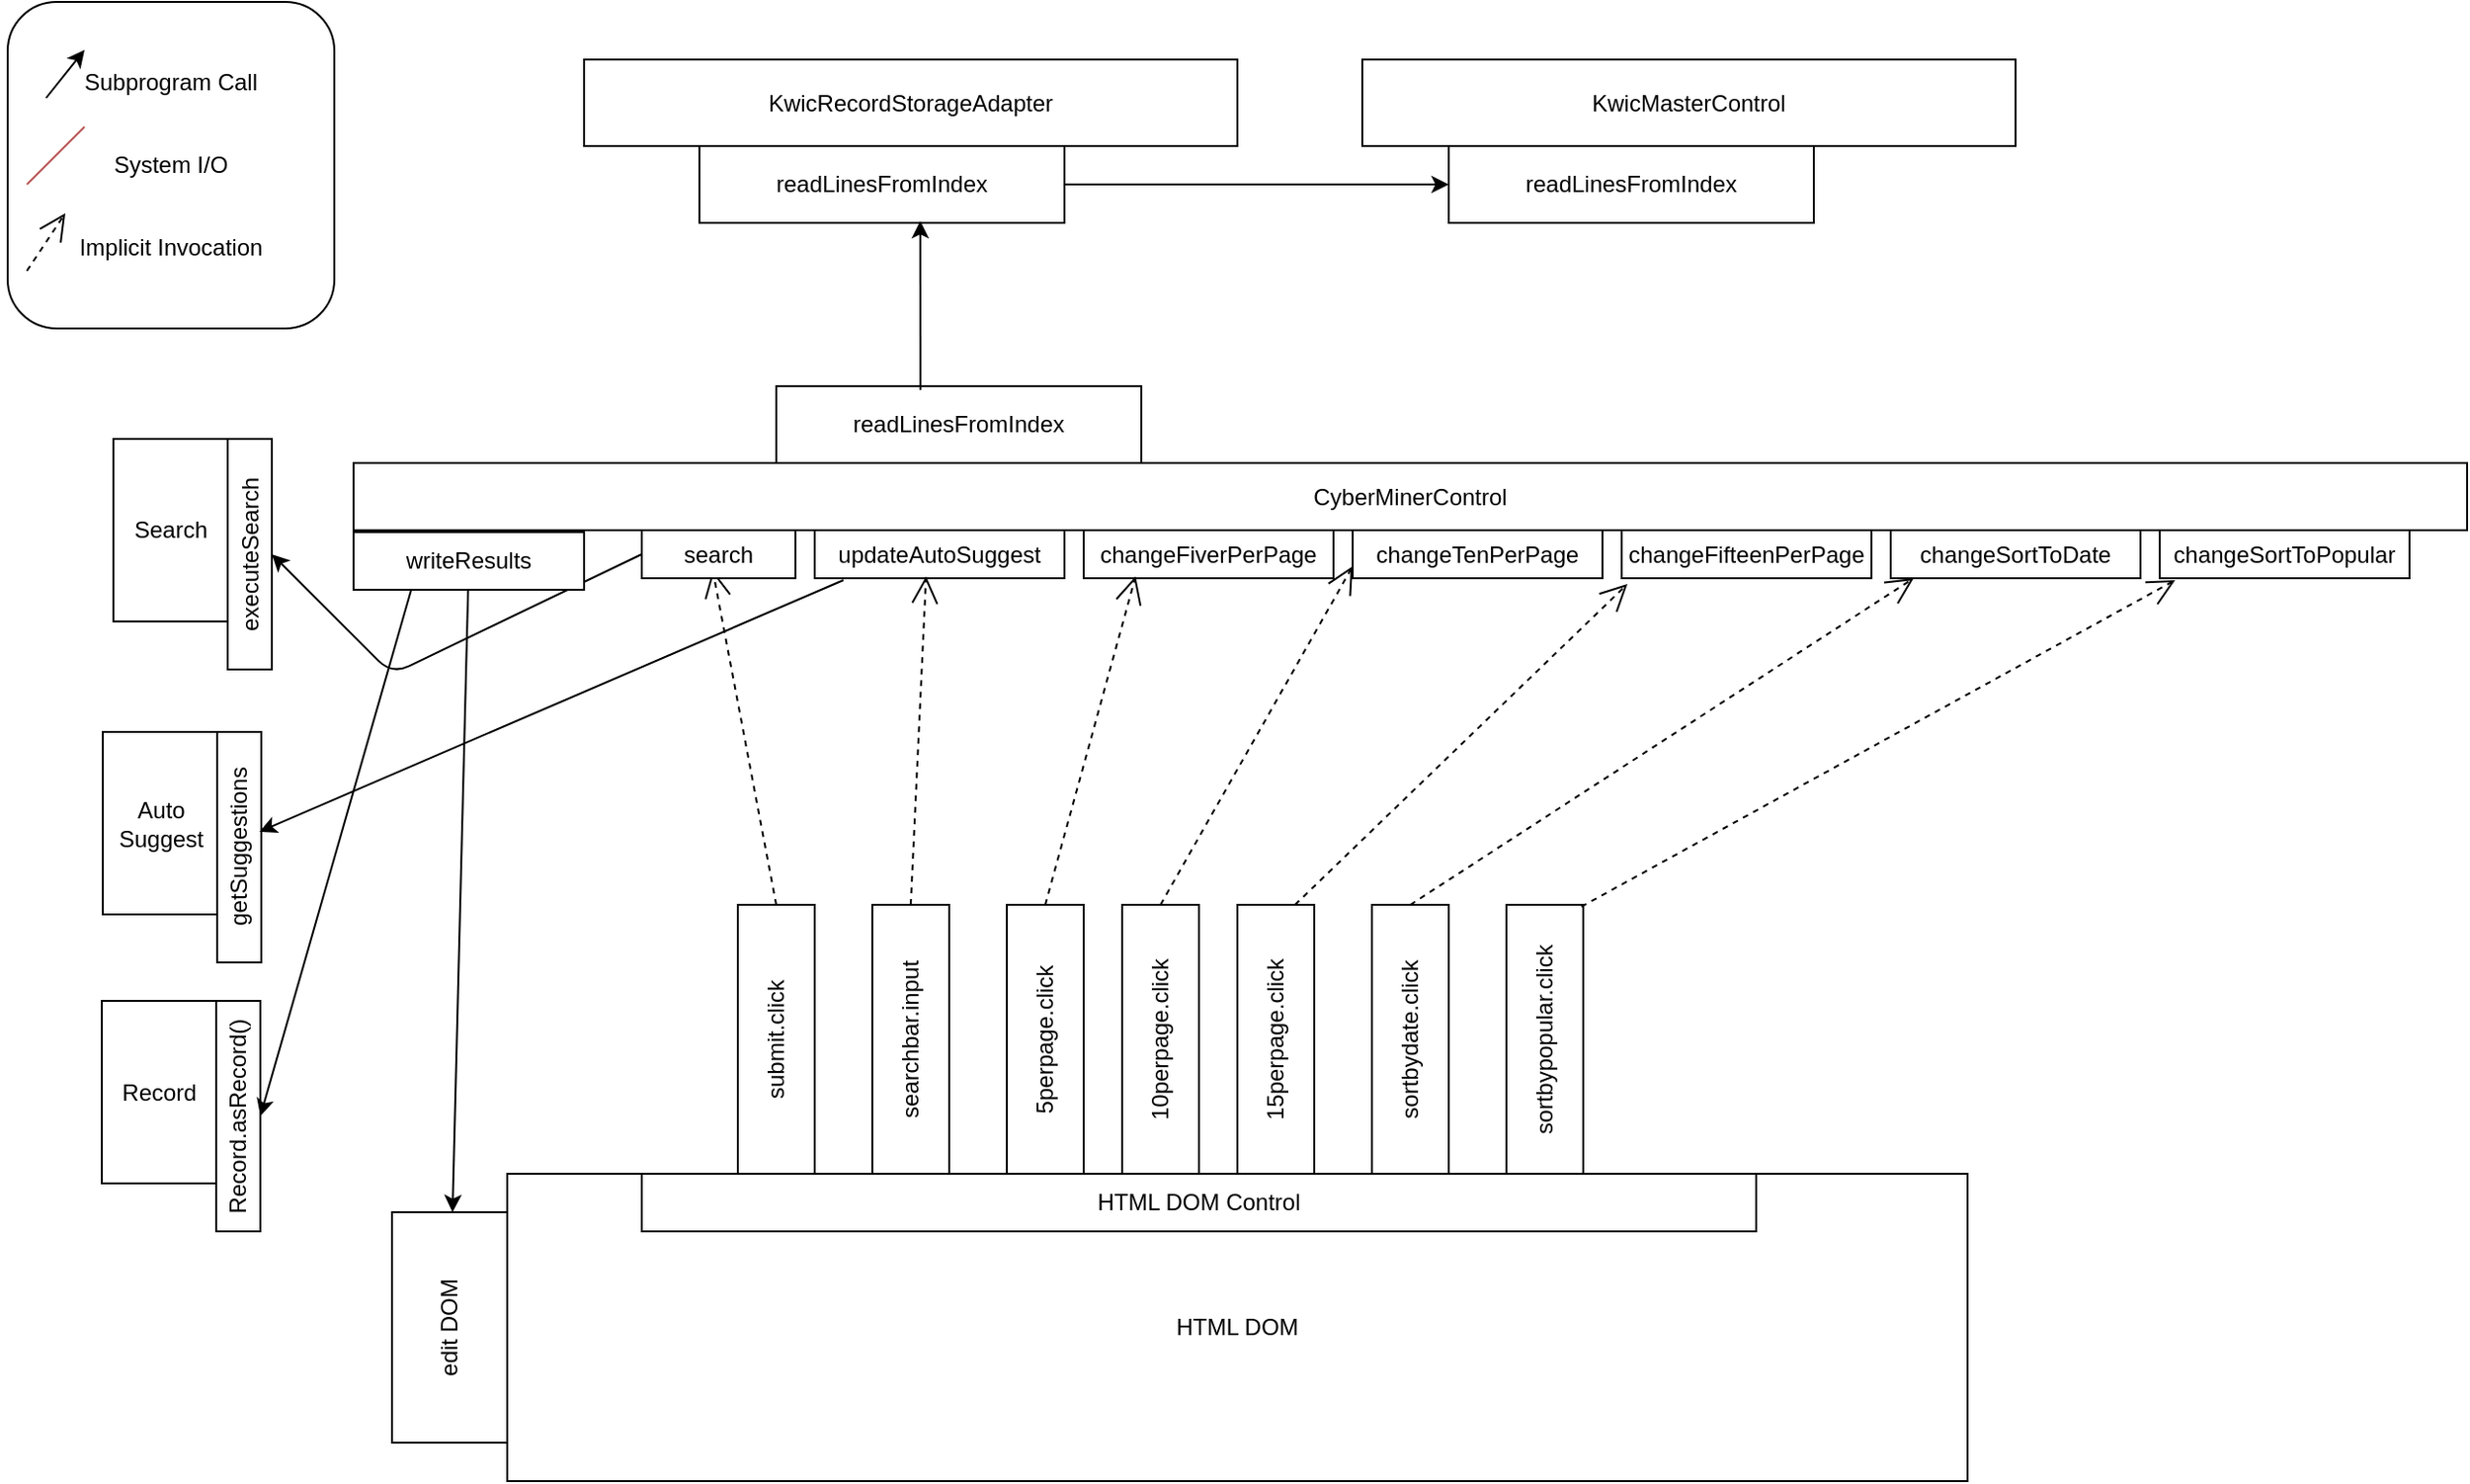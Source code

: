 <mxfile version="12.3.5" type="github" pages="1">
  <diagram id="KJq-rviZduDNF2qRuEym" name="Page-1">
    <mxGraphModel dx="1408" dy="748" grid="1" gridSize="10" guides="1" tooltips="1" connect="1" arrows="1" fold="1" page="1" pageScale="1" pageWidth="1600" pageHeight="1200" math="0" shadow="0">
      <root>
        <mxCell id="0"/>
        <mxCell id="1" parent="0"/>
        <mxCell id="HSlESZ4G94i-QzGAAVmZ-42" value="HTML DOM" style="rounded=0;whiteSpace=wrap;html=1;" vertex="1" parent="1">
          <mxGeometry x="320" y="630" width="760" height="160" as="geometry"/>
        </mxCell>
        <mxCell id="HSlESZ4G94i-QzGAAVmZ-2" value="Subprogram Call&lt;br&gt;&lt;br&gt;&lt;br&gt;System I/O&lt;br&gt;&lt;br&gt;&lt;br&gt;Implicit Invocation" style="rounded=1;whiteSpace=wrap;html=1;" vertex="1" parent="1">
          <mxGeometry x="60" y="20" width="170" height="170" as="geometry"/>
        </mxCell>
        <mxCell id="HSlESZ4G94i-QzGAAVmZ-3" value="" style="endArrow=classic;html=1;" edge="1" parent="1">
          <mxGeometry width="50" height="50" relative="1" as="geometry">
            <mxPoint x="80" y="70" as="sourcePoint"/>
            <mxPoint x="100" y="45" as="targetPoint"/>
          </mxGeometry>
        </mxCell>
        <mxCell id="HSlESZ4G94i-QzGAAVmZ-4" value="" style="endArrow=none;html=1;fillColor=#f8cecc;strokeColor=#b85450;endSize=9;startSize=9;" edge="1" parent="1">
          <mxGeometry width="50" height="50" relative="1" as="geometry">
            <mxPoint x="70" y="115" as="sourcePoint"/>
            <mxPoint x="100" y="85" as="targetPoint"/>
          </mxGeometry>
        </mxCell>
        <mxCell id="HSlESZ4G94i-QzGAAVmZ-7" value="" style="endArrow=open;endSize=12;dashed=1;html=1;" edge="1" parent="1">
          <mxGeometry width="160" relative="1" as="geometry">
            <mxPoint x="70" y="160" as="sourcePoint"/>
            <mxPoint x="90" y="130" as="targetPoint"/>
          </mxGeometry>
        </mxCell>
        <mxCell id="HSlESZ4G94i-QzGAAVmZ-8" value="CyberMinerControl" style="rounded=0;whiteSpace=wrap;html=1;" vertex="1" parent="1">
          <mxGeometry x="240" y="260" width="1100" height="35" as="geometry"/>
        </mxCell>
        <mxCell id="HSlESZ4G94i-QzGAAVmZ-9" value="HTML DOM Control" style="rounded=0;whiteSpace=wrap;html=1;" vertex="1" parent="1">
          <mxGeometry x="390" y="630" width="580" height="30" as="geometry"/>
        </mxCell>
        <mxCell id="HSlESZ4G94i-QzGAAVmZ-10" value="submit.click" style="rounded=0;whiteSpace=wrap;html=1;rotation=-90;" vertex="1" parent="1">
          <mxGeometry x="390" y="540" width="140" height="40" as="geometry"/>
        </mxCell>
        <mxCell id="HSlESZ4G94i-QzGAAVmZ-11" value="searchbar.input" style="rounded=0;whiteSpace=wrap;html=1;rotation=-90;" vertex="1" parent="1">
          <mxGeometry x="460" y="540" width="140" height="40" as="geometry"/>
        </mxCell>
        <mxCell id="HSlESZ4G94i-QzGAAVmZ-12" value="5perpage.click" style="rounded=0;whiteSpace=wrap;html=1;rotation=-90;" vertex="1" parent="1">
          <mxGeometry x="530" y="540" width="140" height="40" as="geometry"/>
        </mxCell>
        <mxCell id="HSlESZ4G94i-QzGAAVmZ-13" value="10perpage.click" style="rounded=0;whiteSpace=wrap;html=1;rotation=-90;" vertex="1" parent="1">
          <mxGeometry x="590" y="540" width="140" height="40" as="geometry"/>
        </mxCell>
        <mxCell id="HSlESZ4G94i-QzGAAVmZ-14" value="15perpage.click" style="rounded=0;whiteSpace=wrap;html=1;rotation=-90;" vertex="1" parent="1">
          <mxGeometry x="650" y="540" width="140" height="40" as="geometry"/>
        </mxCell>
        <mxCell id="HSlESZ4G94i-QzGAAVmZ-15" value="sortbydate.click" style="rounded=0;whiteSpace=wrap;html=1;rotation=-90;" vertex="1" parent="1">
          <mxGeometry x="720" y="540" width="140" height="40" as="geometry"/>
        </mxCell>
        <mxCell id="HSlESZ4G94i-QzGAAVmZ-16" value="sortbypopular.click" style="rounded=0;whiteSpace=wrap;html=1;rotation=-90;" vertex="1" parent="1">
          <mxGeometry x="790" y="540" width="140" height="40" as="geometry"/>
        </mxCell>
        <mxCell id="HSlESZ4G94i-QzGAAVmZ-17" value="" style="endArrow=open;endSize=12;dashed=1;html=1;entryX=0.462;entryY=0.833;entryDx=0;entryDy=0;entryPerimeter=0;" edge="1" parent="1" target="HSlESZ4G94i-QzGAAVmZ-18">
          <mxGeometry width="160" relative="1" as="geometry">
            <mxPoint x="460" y="490" as="sourcePoint"/>
            <mxPoint x="470" y="290" as="targetPoint"/>
          </mxGeometry>
        </mxCell>
        <mxCell id="HSlESZ4G94i-QzGAAVmZ-18" value="search" style="rounded=0;whiteSpace=wrap;html=1;rotation=0;" vertex="1" parent="1">
          <mxGeometry x="390" y="295" width="80" height="25" as="geometry"/>
        </mxCell>
        <mxCell id="HSlESZ4G94i-QzGAAVmZ-21" value="KwicRecordStorageAdapter" style="rounded=0;whiteSpace=wrap;html=1;" vertex="1" parent="1">
          <mxGeometry x="360" y="50" width="340" height="45" as="geometry"/>
        </mxCell>
        <mxCell id="HSlESZ4G94i-QzGAAVmZ-22" value="updateAutoSuggest" style="rounded=0;whiteSpace=wrap;html=1;rotation=0;" vertex="1" parent="1">
          <mxGeometry x="480" y="295" width="130" height="25" as="geometry"/>
        </mxCell>
        <mxCell id="HSlESZ4G94i-QzGAAVmZ-23" value="changeFiverPerPage" style="rounded=0;whiteSpace=wrap;html=1;rotation=0;" vertex="1" parent="1">
          <mxGeometry x="620" y="295" width="130" height="25" as="geometry"/>
        </mxCell>
        <mxCell id="HSlESZ4G94i-QzGAAVmZ-24" value="changeTenPerPage" style="rounded=0;whiteSpace=wrap;html=1;rotation=0;" vertex="1" parent="1">
          <mxGeometry x="760" y="295" width="130" height="25" as="geometry"/>
        </mxCell>
        <mxCell id="HSlESZ4G94i-QzGAAVmZ-25" value="changeFifteenPerPage" style="rounded=0;whiteSpace=wrap;html=1;rotation=0;" vertex="1" parent="1">
          <mxGeometry x="900" y="295" width="130" height="25" as="geometry"/>
        </mxCell>
        <mxCell id="HSlESZ4G94i-QzGAAVmZ-26" value="changeSortToDate" style="rounded=0;whiteSpace=wrap;html=1;rotation=0;" vertex="1" parent="1">
          <mxGeometry x="1040" y="295" width="130" height="25" as="geometry"/>
        </mxCell>
        <mxCell id="HSlESZ4G94i-QzGAAVmZ-27" value="changeSortToPopular" style="rounded=0;whiteSpace=wrap;html=1;rotation=0;" vertex="1" parent="1">
          <mxGeometry x="1180" y="295" width="130" height="25" as="geometry"/>
        </mxCell>
        <mxCell id="HSlESZ4G94i-QzGAAVmZ-28" value="" style="endArrow=open;endSize=12;dashed=1;html=1;entryX=0.446;entryY=0.96;entryDx=0;entryDy=0;entryPerimeter=0;exitX=1;exitY=0.5;exitDx=0;exitDy=0;" edge="1" parent="1" source="HSlESZ4G94i-QzGAAVmZ-11" target="HSlESZ4G94i-QzGAAVmZ-22">
          <mxGeometry width="160" relative="1" as="geometry">
            <mxPoint x="470" y="500" as="sourcePoint"/>
            <mxPoint x="436.96" y="325.825" as="targetPoint"/>
          </mxGeometry>
        </mxCell>
        <mxCell id="HSlESZ4G94i-QzGAAVmZ-29" value="" style="endArrow=open;endSize=12;dashed=1;html=1;entryX=0.208;entryY=0.96;entryDx=0;entryDy=0;entryPerimeter=0;exitX=1;exitY=0.5;exitDx=0;exitDy=0;" edge="1" parent="1" source="HSlESZ4G94i-QzGAAVmZ-12" target="HSlESZ4G94i-QzGAAVmZ-23">
          <mxGeometry width="160" relative="1" as="geometry">
            <mxPoint x="670" y="514" as="sourcePoint"/>
            <mxPoint x="636.96" y="339.825" as="targetPoint"/>
          </mxGeometry>
        </mxCell>
        <mxCell id="HSlESZ4G94i-QzGAAVmZ-30" value="" style="endArrow=open;endSize=12;dashed=1;html=1;entryX=0;entryY=0.75;entryDx=0;entryDy=0;exitX=1;exitY=0.5;exitDx=0;exitDy=0;" edge="1" parent="1" source="HSlESZ4G94i-QzGAAVmZ-13" target="HSlESZ4G94i-QzGAAVmZ-24">
          <mxGeometry width="160" relative="1" as="geometry">
            <mxPoint x="490" y="520" as="sourcePoint"/>
            <mxPoint x="456.96" y="345.825" as="targetPoint"/>
          </mxGeometry>
        </mxCell>
        <mxCell id="HSlESZ4G94i-QzGAAVmZ-31" value="" style="endArrow=open;endSize=12;dashed=1;html=1;entryX=0.023;entryY=1.12;entryDx=0;entryDy=0;entryPerimeter=0;exitX=1;exitY=0.75;exitDx=0;exitDy=0;" edge="1" parent="1" source="HSlESZ4G94i-QzGAAVmZ-14" target="HSlESZ4G94i-QzGAAVmZ-25">
          <mxGeometry width="160" relative="1" as="geometry">
            <mxPoint x="500" y="530" as="sourcePoint"/>
            <mxPoint x="466.96" y="355.825" as="targetPoint"/>
          </mxGeometry>
        </mxCell>
        <mxCell id="HSlESZ4G94i-QzGAAVmZ-32" value="" style="endArrow=open;endSize=12;dashed=1;html=1;entryX=0.092;entryY=1;entryDx=0;entryDy=0;entryPerimeter=0;exitX=1;exitY=0.5;exitDx=0;exitDy=0;" edge="1" parent="1" source="HSlESZ4G94i-QzGAAVmZ-15" target="HSlESZ4G94i-QzGAAVmZ-26">
          <mxGeometry width="160" relative="1" as="geometry">
            <mxPoint x="510" y="540" as="sourcePoint"/>
            <mxPoint x="476.96" y="365.825" as="targetPoint"/>
          </mxGeometry>
        </mxCell>
        <mxCell id="HSlESZ4G94i-QzGAAVmZ-33" value="" style="endArrow=open;endSize=12;dashed=1;html=1;entryX=0.062;entryY=1.04;entryDx=0;entryDy=0;entryPerimeter=0;exitX=0.993;exitY=0.975;exitDx=0;exitDy=0;exitPerimeter=0;" edge="1" parent="1" source="HSlESZ4G94i-QzGAAVmZ-16" target="HSlESZ4G94i-QzGAAVmZ-27">
          <mxGeometry width="160" relative="1" as="geometry">
            <mxPoint x="520" y="550" as="sourcePoint"/>
            <mxPoint x="486.96" y="375.825" as="targetPoint"/>
          </mxGeometry>
        </mxCell>
        <mxCell id="HSlESZ4G94i-QzGAAVmZ-34" value="readLinesFromIndex" style="rounded=0;whiteSpace=wrap;html=1;" vertex="1" parent="1">
          <mxGeometry x="460" y="220" width="190" height="40" as="geometry"/>
        </mxCell>
        <mxCell id="HSlESZ4G94i-QzGAAVmZ-36" value="readLinesFromIndex" style="rounded=0;whiteSpace=wrap;html=1;" vertex="1" parent="1">
          <mxGeometry x="420" y="95" width="190" height="40" as="geometry"/>
        </mxCell>
        <mxCell id="HSlESZ4G94i-QzGAAVmZ-37" value="Search" style="rounded=0;whiteSpace=wrap;html=1;rotation=0;" vertex="1" parent="1">
          <mxGeometry x="115" y="247.5" width="60" height="95" as="geometry"/>
        </mxCell>
        <mxCell id="HSlESZ4G94i-QzGAAVmZ-38" value="executeSearch" style="rounded=0;whiteSpace=wrap;html=1;rotation=-90;" vertex="1" parent="1">
          <mxGeometry x="126" y="296" width="120" height="23" as="geometry"/>
        </mxCell>
        <mxCell id="HSlESZ4G94i-QzGAAVmZ-40" value="" style="endArrow=classic;html=1;exitX=0;exitY=0.5;exitDx=0;exitDy=0;entryX=0.5;entryY=1;entryDx=0;entryDy=0;" edge="1" parent="1" source="HSlESZ4G94i-QzGAAVmZ-18" target="HSlESZ4G94i-QzGAAVmZ-38">
          <mxGeometry width="50" height="50" relative="1" as="geometry">
            <mxPoint x="60" y="730" as="sourcePoint"/>
            <mxPoint x="110" y="680" as="targetPoint"/>
            <Array as="points">
              <mxPoint x="260" y="370"/>
            </Array>
          </mxGeometry>
        </mxCell>
        <mxCell id="HSlESZ4G94i-QzGAAVmZ-43" value="writeResults" style="rounded=0;whiteSpace=wrap;html=1;" vertex="1" parent="1">
          <mxGeometry x="240" y="296" width="120" height="30" as="geometry"/>
        </mxCell>
        <mxCell id="HSlESZ4G94i-QzGAAVmZ-44" value="" style="endArrow=classic;html=1;" edge="1" parent="1" source="HSlESZ4G94i-QzGAAVmZ-43" target="HSlESZ4G94i-QzGAAVmZ-45">
          <mxGeometry width="50" height="50" relative="1" as="geometry">
            <mxPoint x="290" y="330" as="sourcePoint"/>
            <mxPoint x="280" y="680" as="targetPoint"/>
          </mxGeometry>
        </mxCell>
        <mxCell id="HSlESZ4G94i-QzGAAVmZ-45" value="edit DOM" style="rounded=0;whiteSpace=wrap;html=1;rotation=-90;" vertex="1" parent="1">
          <mxGeometry x="230" y="680" width="120" height="60" as="geometry"/>
        </mxCell>
        <mxCell id="HSlESZ4G94i-QzGAAVmZ-46" value="Auto&lt;br&gt;Suggest" style="rounded=0;whiteSpace=wrap;html=1;rotation=0;" vertex="1" parent="1">
          <mxGeometry x="109.5" y="400" width="60" height="95" as="geometry"/>
        </mxCell>
        <mxCell id="HSlESZ4G94i-QzGAAVmZ-47" value="getSuggestions" style="rounded=0;whiteSpace=wrap;html=1;rotation=-90;" vertex="1" parent="1">
          <mxGeometry x="120.5" y="448.5" width="120" height="23" as="geometry"/>
        </mxCell>
        <mxCell id="HSlESZ4G94i-QzGAAVmZ-48" value="" style="endArrow=classic;html=1;exitX=0.115;exitY=1.04;exitDx=0;exitDy=0;exitPerimeter=0;entryX=0.567;entryY=0.957;entryDx=0;entryDy=0;entryPerimeter=0;" edge="1" parent="1" source="HSlESZ4G94i-QzGAAVmZ-22" target="HSlESZ4G94i-QzGAAVmZ-47">
          <mxGeometry width="50" height="50" relative="1" as="geometry">
            <mxPoint x="60" y="860" as="sourcePoint"/>
            <mxPoint x="110" y="810" as="targetPoint"/>
          </mxGeometry>
        </mxCell>
        <mxCell id="HSlESZ4G94i-QzGAAVmZ-49" value="Record" style="rounded=0;whiteSpace=wrap;html=1;rotation=0;" vertex="1" parent="1">
          <mxGeometry x="109" y="540" width="60" height="95" as="geometry"/>
        </mxCell>
        <mxCell id="HSlESZ4G94i-QzGAAVmZ-50" value="Record.asRecord()" style="rounded=0;whiteSpace=wrap;html=1;rotation=-90;" vertex="1" parent="1">
          <mxGeometry x="120" y="588.5" width="120" height="23" as="geometry"/>
        </mxCell>
        <mxCell id="HSlESZ4G94i-QzGAAVmZ-51" value="" style="endArrow=classic;html=1;exitX=0.25;exitY=1;exitDx=0;exitDy=0;entryX=0.5;entryY=1;entryDx=0;entryDy=0;" edge="1" parent="1" source="HSlESZ4G94i-QzGAAVmZ-43" target="HSlESZ4G94i-QzGAAVmZ-50">
          <mxGeometry width="50" height="50" relative="1" as="geometry">
            <mxPoint x="309.624" y="336" as="sourcePoint"/>
            <mxPoint x="301.504" y="660" as="targetPoint"/>
          </mxGeometry>
        </mxCell>
        <mxCell id="HSlESZ4G94i-QzGAAVmZ-52" value="KwicMasterControl" style="rounded=0;whiteSpace=wrap;html=1;" vertex="1" parent="1">
          <mxGeometry x="765" y="50" width="340" height="45" as="geometry"/>
        </mxCell>
        <mxCell id="HSlESZ4G94i-QzGAAVmZ-53" value="readLinesFromIndex" style="rounded=0;whiteSpace=wrap;html=1;" vertex="1" parent="1">
          <mxGeometry x="810" y="95" width="190" height="40" as="geometry"/>
        </mxCell>
        <mxCell id="HSlESZ4G94i-QzGAAVmZ-54" value="" style="endArrow=classic;html=1;exitX=0.395;exitY=0.05;exitDx=0;exitDy=0;exitPerimeter=0;entryX=0.605;entryY=0.975;entryDx=0;entryDy=0;entryPerimeter=0;" edge="1" parent="1" source="HSlESZ4G94i-QzGAAVmZ-34" target="HSlESZ4G94i-QzGAAVmZ-36">
          <mxGeometry width="50" height="50" relative="1" as="geometry">
            <mxPoint x="60" y="860" as="sourcePoint"/>
            <mxPoint x="110" y="810" as="targetPoint"/>
          </mxGeometry>
        </mxCell>
        <mxCell id="HSlESZ4G94i-QzGAAVmZ-55" value="" style="endArrow=classic;html=1;exitX=1;exitY=0.5;exitDx=0;exitDy=0;entryX=0;entryY=0.5;entryDx=0;entryDy=0;" edge="1" parent="1" source="HSlESZ4G94i-QzGAAVmZ-36" target="HSlESZ4G94i-QzGAAVmZ-53">
          <mxGeometry width="50" height="50" relative="1" as="geometry">
            <mxPoint x="545.05" y="232" as="sourcePoint"/>
            <mxPoint x="544.95" y="144" as="targetPoint"/>
          </mxGeometry>
        </mxCell>
      </root>
    </mxGraphModel>
  </diagram>
</mxfile>
